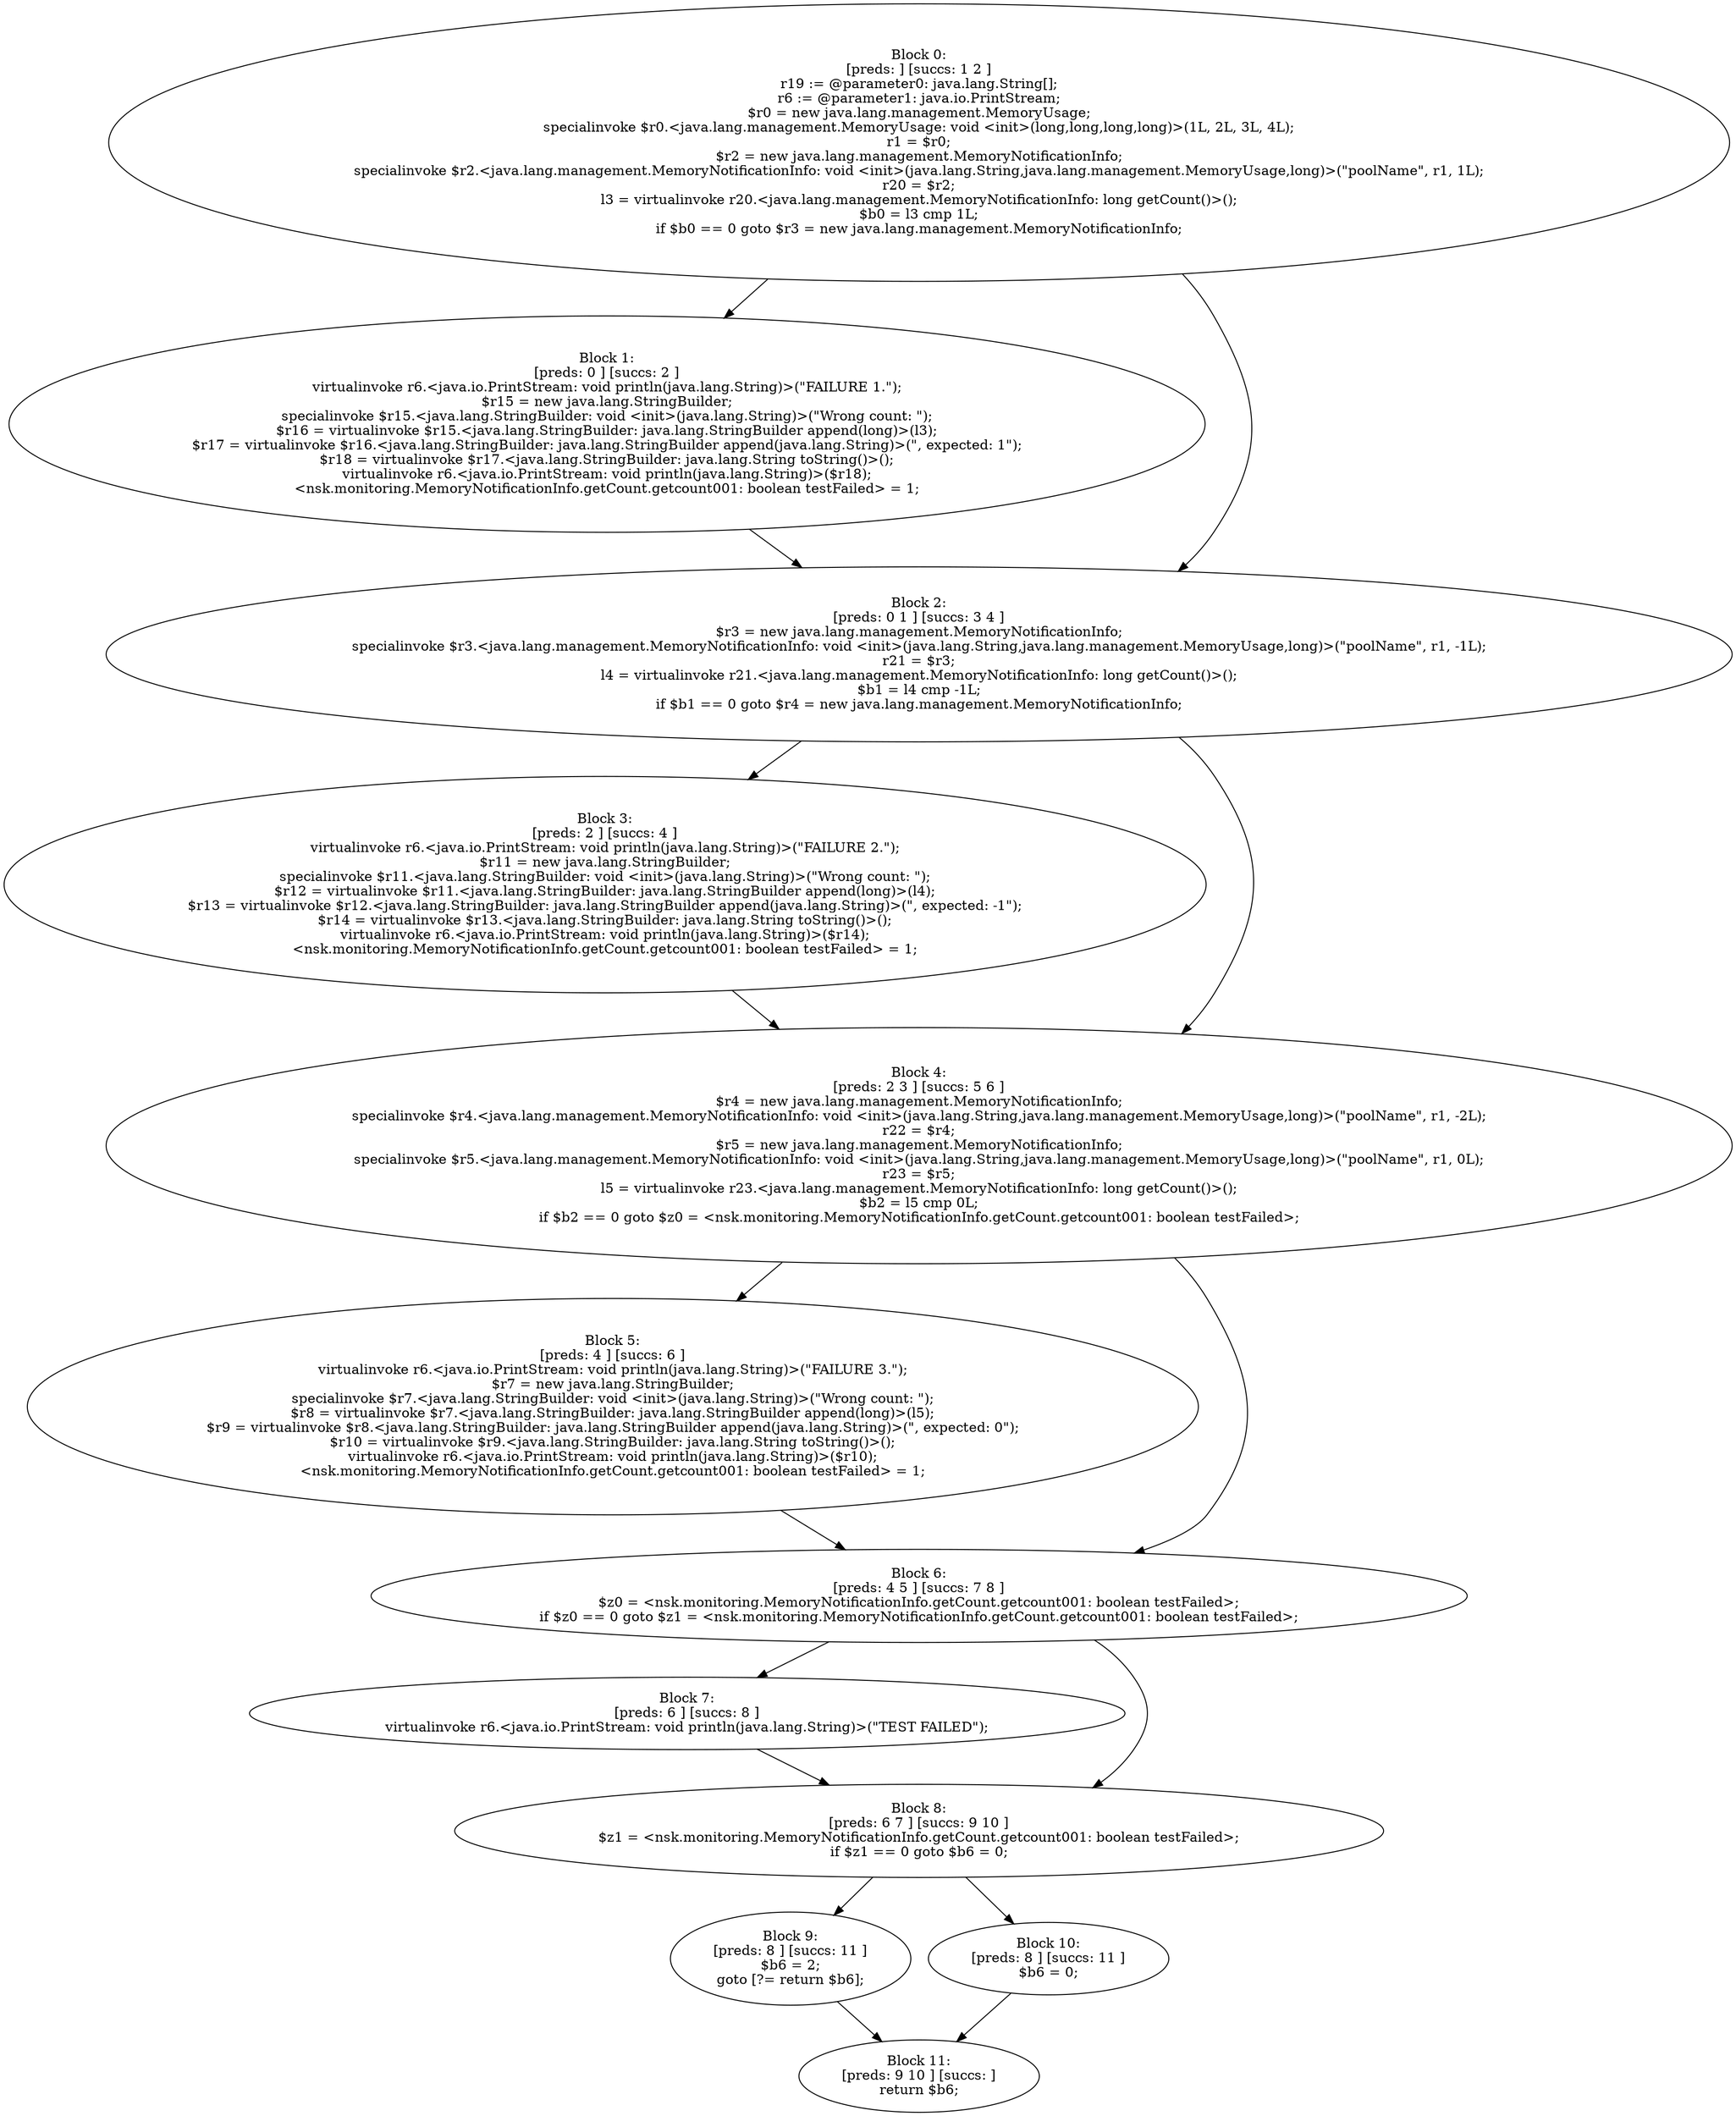 digraph "unitGraph" {
    "Block 0:
[preds: ] [succs: 1 2 ]
r19 := @parameter0: java.lang.String[];
r6 := @parameter1: java.io.PrintStream;
$r0 = new java.lang.management.MemoryUsage;
specialinvoke $r0.<java.lang.management.MemoryUsage: void <init>(long,long,long,long)>(1L, 2L, 3L, 4L);
r1 = $r0;
$r2 = new java.lang.management.MemoryNotificationInfo;
specialinvoke $r2.<java.lang.management.MemoryNotificationInfo: void <init>(java.lang.String,java.lang.management.MemoryUsage,long)>(\"poolName\", r1, 1L);
r20 = $r2;
l3 = virtualinvoke r20.<java.lang.management.MemoryNotificationInfo: long getCount()>();
$b0 = l3 cmp 1L;
if $b0 == 0 goto $r3 = new java.lang.management.MemoryNotificationInfo;
"
    "Block 1:
[preds: 0 ] [succs: 2 ]
virtualinvoke r6.<java.io.PrintStream: void println(java.lang.String)>(\"FAILURE 1.\");
$r15 = new java.lang.StringBuilder;
specialinvoke $r15.<java.lang.StringBuilder: void <init>(java.lang.String)>(\"Wrong count: \");
$r16 = virtualinvoke $r15.<java.lang.StringBuilder: java.lang.StringBuilder append(long)>(l3);
$r17 = virtualinvoke $r16.<java.lang.StringBuilder: java.lang.StringBuilder append(java.lang.String)>(\", expected: 1\");
$r18 = virtualinvoke $r17.<java.lang.StringBuilder: java.lang.String toString()>();
virtualinvoke r6.<java.io.PrintStream: void println(java.lang.String)>($r18);
<nsk.monitoring.MemoryNotificationInfo.getCount.getcount001: boolean testFailed> = 1;
"
    "Block 2:
[preds: 0 1 ] [succs: 3 4 ]
$r3 = new java.lang.management.MemoryNotificationInfo;
specialinvoke $r3.<java.lang.management.MemoryNotificationInfo: void <init>(java.lang.String,java.lang.management.MemoryUsage,long)>(\"poolName\", r1, -1L);
r21 = $r3;
l4 = virtualinvoke r21.<java.lang.management.MemoryNotificationInfo: long getCount()>();
$b1 = l4 cmp -1L;
if $b1 == 0 goto $r4 = new java.lang.management.MemoryNotificationInfo;
"
    "Block 3:
[preds: 2 ] [succs: 4 ]
virtualinvoke r6.<java.io.PrintStream: void println(java.lang.String)>(\"FAILURE 2.\");
$r11 = new java.lang.StringBuilder;
specialinvoke $r11.<java.lang.StringBuilder: void <init>(java.lang.String)>(\"Wrong count: \");
$r12 = virtualinvoke $r11.<java.lang.StringBuilder: java.lang.StringBuilder append(long)>(l4);
$r13 = virtualinvoke $r12.<java.lang.StringBuilder: java.lang.StringBuilder append(java.lang.String)>(\", expected: -1\");
$r14 = virtualinvoke $r13.<java.lang.StringBuilder: java.lang.String toString()>();
virtualinvoke r6.<java.io.PrintStream: void println(java.lang.String)>($r14);
<nsk.monitoring.MemoryNotificationInfo.getCount.getcount001: boolean testFailed> = 1;
"
    "Block 4:
[preds: 2 3 ] [succs: 5 6 ]
$r4 = new java.lang.management.MemoryNotificationInfo;
specialinvoke $r4.<java.lang.management.MemoryNotificationInfo: void <init>(java.lang.String,java.lang.management.MemoryUsage,long)>(\"poolName\", r1, -2L);
r22 = $r4;
$r5 = new java.lang.management.MemoryNotificationInfo;
specialinvoke $r5.<java.lang.management.MemoryNotificationInfo: void <init>(java.lang.String,java.lang.management.MemoryUsage,long)>(\"poolName\", r1, 0L);
r23 = $r5;
l5 = virtualinvoke r23.<java.lang.management.MemoryNotificationInfo: long getCount()>();
$b2 = l5 cmp 0L;
if $b2 == 0 goto $z0 = <nsk.monitoring.MemoryNotificationInfo.getCount.getcount001: boolean testFailed>;
"
    "Block 5:
[preds: 4 ] [succs: 6 ]
virtualinvoke r6.<java.io.PrintStream: void println(java.lang.String)>(\"FAILURE 3.\");
$r7 = new java.lang.StringBuilder;
specialinvoke $r7.<java.lang.StringBuilder: void <init>(java.lang.String)>(\"Wrong count: \");
$r8 = virtualinvoke $r7.<java.lang.StringBuilder: java.lang.StringBuilder append(long)>(l5);
$r9 = virtualinvoke $r8.<java.lang.StringBuilder: java.lang.StringBuilder append(java.lang.String)>(\", expected: 0\");
$r10 = virtualinvoke $r9.<java.lang.StringBuilder: java.lang.String toString()>();
virtualinvoke r6.<java.io.PrintStream: void println(java.lang.String)>($r10);
<nsk.monitoring.MemoryNotificationInfo.getCount.getcount001: boolean testFailed> = 1;
"
    "Block 6:
[preds: 4 5 ] [succs: 7 8 ]
$z0 = <nsk.monitoring.MemoryNotificationInfo.getCount.getcount001: boolean testFailed>;
if $z0 == 0 goto $z1 = <nsk.monitoring.MemoryNotificationInfo.getCount.getcount001: boolean testFailed>;
"
    "Block 7:
[preds: 6 ] [succs: 8 ]
virtualinvoke r6.<java.io.PrintStream: void println(java.lang.String)>(\"TEST FAILED\");
"
    "Block 8:
[preds: 6 7 ] [succs: 9 10 ]
$z1 = <nsk.monitoring.MemoryNotificationInfo.getCount.getcount001: boolean testFailed>;
if $z1 == 0 goto $b6 = 0;
"
    "Block 9:
[preds: 8 ] [succs: 11 ]
$b6 = 2;
goto [?= return $b6];
"
    "Block 10:
[preds: 8 ] [succs: 11 ]
$b6 = 0;
"
    "Block 11:
[preds: 9 10 ] [succs: ]
return $b6;
"
    "Block 0:
[preds: ] [succs: 1 2 ]
r19 := @parameter0: java.lang.String[];
r6 := @parameter1: java.io.PrintStream;
$r0 = new java.lang.management.MemoryUsage;
specialinvoke $r0.<java.lang.management.MemoryUsage: void <init>(long,long,long,long)>(1L, 2L, 3L, 4L);
r1 = $r0;
$r2 = new java.lang.management.MemoryNotificationInfo;
specialinvoke $r2.<java.lang.management.MemoryNotificationInfo: void <init>(java.lang.String,java.lang.management.MemoryUsage,long)>(\"poolName\", r1, 1L);
r20 = $r2;
l3 = virtualinvoke r20.<java.lang.management.MemoryNotificationInfo: long getCount()>();
$b0 = l3 cmp 1L;
if $b0 == 0 goto $r3 = new java.lang.management.MemoryNotificationInfo;
"->"Block 1:
[preds: 0 ] [succs: 2 ]
virtualinvoke r6.<java.io.PrintStream: void println(java.lang.String)>(\"FAILURE 1.\");
$r15 = new java.lang.StringBuilder;
specialinvoke $r15.<java.lang.StringBuilder: void <init>(java.lang.String)>(\"Wrong count: \");
$r16 = virtualinvoke $r15.<java.lang.StringBuilder: java.lang.StringBuilder append(long)>(l3);
$r17 = virtualinvoke $r16.<java.lang.StringBuilder: java.lang.StringBuilder append(java.lang.String)>(\", expected: 1\");
$r18 = virtualinvoke $r17.<java.lang.StringBuilder: java.lang.String toString()>();
virtualinvoke r6.<java.io.PrintStream: void println(java.lang.String)>($r18);
<nsk.monitoring.MemoryNotificationInfo.getCount.getcount001: boolean testFailed> = 1;
";
    "Block 0:
[preds: ] [succs: 1 2 ]
r19 := @parameter0: java.lang.String[];
r6 := @parameter1: java.io.PrintStream;
$r0 = new java.lang.management.MemoryUsage;
specialinvoke $r0.<java.lang.management.MemoryUsage: void <init>(long,long,long,long)>(1L, 2L, 3L, 4L);
r1 = $r0;
$r2 = new java.lang.management.MemoryNotificationInfo;
specialinvoke $r2.<java.lang.management.MemoryNotificationInfo: void <init>(java.lang.String,java.lang.management.MemoryUsage,long)>(\"poolName\", r1, 1L);
r20 = $r2;
l3 = virtualinvoke r20.<java.lang.management.MemoryNotificationInfo: long getCount()>();
$b0 = l3 cmp 1L;
if $b0 == 0 goto $r3 = new java.lang.management.MemoryNotificationInfo;
"->"Block 2:
[preds: 0 1 ] [succs: 3 4 ]
$r3 = new java.lang.management.MemoryNotificationInfo;
specialinvoke $r3.<java.lang.management.MemoryNotificationInfo: void <init>(java.lang.String,java.lang.management.MemoryUsage,long)>(\"poolName\", r1, -1L);
r21 = $r3;
l4 = virtualinvoke r21.<java.lang.management.MemoryNotificationInfo: long getCount()>();
$b1 = l4 cmp -1L;
if $b1 == 0 goto $r4 = new java.lang.management.MemoryNotificationInfo;
";
    "Block 1:
[preds: 0 ] [succs: 2 ]
virtualinvoke r6.<java.io.PrintStream: void println(java.lang.String)>(\"FAILURE 1.\");
$r15 = new java.lang.StringBuilder;
specialinvoke $r15.<java.lang.StringBuilder: void <init>(java.lang.String)>(\"Wrong count: \");
$r16 = virtualinvoke $r15.<java.lang.StringBuilder: java.lang.StringBuilder append(long)>(l3);
$r17 = virtualinvoke $r16.<java.lang.StringBuilder: java.lang.StringBuilder append(java.lang.String)>(\", expected: 1\");
$r18 = virtualinvoke $r17.<java.lang.StringBuilder: java.lang.String toString()>();
virtualinvoke r6.<java.io.PrintStream: void println(java.lang.String)>($r18);
<nsk.monitoring.MemoryNotificationInfo.getCount.getcount001: boolean testFailed> = 1;
"->"Block 2:
[preds: 0 1 ] [succs: 3 4 ]
$r3 = new java.lang.management.MemoryNotificationInfo;
specialinvoke $r3.<java.lang.management.MemoryNotificationInfo: void <init>(java.lang.String,java.lang.management.MemoryUsage,long)>(\"poolName\", r1, -1L);
r21 = $r3;
l4 = virtualinvoke r21.<java.lang.management.MemoryNotificationInfo: long getCount()>();
$b1 = l4 cmp -1L;
if $b1 == 0 goto $r4 = new java.lang.management.MemoryNotificationInfo;
";
    "Block 2:
[preds: 0 1 ] [succs: 3 4 ]
$r3 = new java.lang.management.MemoryNotificationInfo;
specialinvoke $r3.<java.lang.management.MemoryNotificationInfo: void <init>(java.lang.String,java.lang.management.MemoryUsage,long)>(\"poolName\", r1, -1L);
r21 = $r3;
l4 = virtualinvoke r21.<java.lang.management.MemoryNotificationInfo: long getCount()>();
$b1 = l4 cmp -1L;
if $b1 == 0 goto $r4 = new java.lang.management.MemoryNotificationInfo;
"->"Block 3:
[preds: 2 ] [succs: 4 ]
virtualinvoke r6.<java.io.PrintStream: void println(java.lang.String)>(\"FAILURE 2.\");
$r11 = new java.lang.StringBuilder;
specialinvoke $r11.<java.lang.StringBuilder: void <init>(java.lang.String)>(\"Wrong count: \");
$r12 = virtualinvoke $r11.<java.lang.StringBuilder: java.lang.StringBuilder append(long)>(l4);
$r13 = virtualinvoke $r12.<java.lang.StringBuilder: java.lang.StringBuilder append(java.lang.String)>(\", expected: -1\");
$r14 = virtualinvoke $r13.<java.lang.StringBuilder: java.lang.String toString()>();
virtualinvoke r6.<java.io.PrintStream: void println(java.lang.String)>($r14);
<nsk.monitoring.MemoryNotificationInfo.getCount.getcount001: boolean testFailed> = 1;
";
    "Block 2:
[preds: 0 1 ] [succs: 3 4 ]
$r3 = new java.lang.management.MemoryNotificationInfo;
specialinvoke $r3.<java.lang.management.MemoryNotificationInfo: void <init>(java.lang.String,java.lang.management.MemoryUsage,long)>(\"poolName\", r1, -1L);
r21 = $r3;
l4 = virtualinvoke r21.<java.lang.management.MemoryNotificationInfo: long getCount()>();
$b1 = l4 cmp -1L;
if $b1 == 0 goto $r4 = new java.lang.management.MemoryNotificationInfo;
"->"Block 4:
[preds: 2 3 ] [succs: 5 6 ]
$r4 = new java.lang.management.MemoryNotificationInfo;
specialinvoke $r4.<java.lang.management.MemoryNotificationInfo: void <init>(java.lang.String,java.lang.management.MemoryUsage,long)>(\"poolName\", r1, -2L);
r22 = $r4;
$r5 = new java.lang.management.MemoryNotificationInfo;
specialinvoke $r5.<java.lang.management.MemoryNotificationInfo: void <init>(java.lang.String,java.lang.management.MemoryUsage,long)>(\"poolName\", r1, 0L);
r23 = $r5;
l5 = virtualinvoke r23.<java.lang.management.MemoryNotificationInfo: long getCount()>();
$b2 = l5 cmp 0L;
if $b2 == 0 goto $z0 = <nsk.monitoring.MemoryNotificationInfo.getCount.getcount001: boolean testFailed>;
";
    "Block 3:
[preds: 2 ] [succs: 4 ]
virtualinvoke r6.<java.io.PrintStream: void println(java.lang.String)>(\"FAILURE 2.\");
$r11 = new java.lang.StringBuilder;
specialinvoke $r11.<java.lang.StringBuilder: void <init>(java.lang.String)>(\"Wrong count: \");
$r12 = virtualinvoke $r11.<java.lang.StringBuilder: java.lang.StringBuilder append(long)>(l4);
$r13 = virtualinvoke $r12.<java.lang.StringBuilder: java.lang.StringBuilder append(java.lang.String)>(\", expected: -1\");
$r14 = virtualinvoke $r13.<java.lang.StringBuilder: java.lang.String toString()>();
virtualinvoke r6.<java.io.PrintStream: void println(java.lang.String)>($r14);
<nsk.monitoring.MemoryNotificationInfo.getCount.getcount001: boolean testFailed> = 1;
"->"Block 4:
[preds: 2 3 ] [succs: 5 6 ]
$r4 = new java.lang.management.MemoryNotificationInfo;
specialinvoke $r4.<java.lang.management.MemoryNotificationInfo: void <init>(java.lang.String,java.lang.management.MemoryUsage,long)>(\"poolName\", r1, -2L);
r22 = $r4;
$r5 = new java.lang.management.MemoryNotificationInfo;
specialinvoke $r5.<java.lang.management.MemoryNotificationInfo: void <init>(java.lang.String,java.lang.management.MemoryUsage,long)>(\"poolName\", r1, 0L);
r23 = $r5;
l5 = virtualinvoke r23.<java.lang.management.MemoryNotificationInfo: long getCount()>();
$b2 = l5 cmp 0L;
if $b2 == 0 goto $z0 = <nsk.monitoring.MemoryNotificationInfo.getCount.getcount001: boolean testFailed>;
";
    "Block 4:
[preds: 2 3 ] [succs: 5 6 ]
$r4 = new java.lang.management.MemoryNotificationInfo;
specialinvoke $r4.<java.lang.management.MemoryNotificationInfo: void <init>(java.lang.String,java.lang.management.MemoryUsage,long)>(\"poolName\", r1, -2L);
r22 = $r4;
$r5 = new java.lang.management.MemoryNotificationInfo;
specialinvoke $r5.<java.lang.management.MemoryNotificationInfo: void <init>(java.lang.String,java.lang.management.MemoryUsage,long)>(\"poolName\", r1, 0L);
r23 = $r5;
l5 = virtualinvoke r23.<java.lang.management.MemoryNotificationInfo: long getCount()>();
$b2 = l5 cmp 0L;
if $b2 == 0 goto $z0 = <nsk.monitoring.MemoryNotificationInfo.getCount.getcount001: boolean testFailed>;
"->"Block 5:
[preds: 4 ] [succs: 6 ]
virtualinvoke r6.<java.io.PrintStream: void println(java.lang.String)>(\"FAILURE 3.\");
$r7 = new java.lang.StringBuilder;
specialinvoke $r7.<java.lang.StringBuilder: void <init>(java.lang.String)>(\"Wrong count: \");
$r8 = virtualinvoke $r7.<java.lang.StringBuilder: java.lang.StringBuilder append(long)>(l5);
$r9 = virtualinvoke $r8.<java.lang.StringBuilder: java.lang.StringBuilder append(java.lang.String)>(\", expected: 0\");
$r10 = virtualinvoke $r9.<java.lang.StringBuilder: java.lang.String toString()>();
virtualinvoke r6.<java.io.PrintStream: void println(java.lang.String)>($r10);
<nsk.monitoring.MemoryNotificationInfo.getCount.getcount001: boolean testFailed> = 1;
";
    "Block 4:
[preds: 2 3 ] [succs: 5 6 ]
$r4 = new java.lang.management.MemoryNotificationInfo;
specialinvoke $r4.<java.lang.management.MemoryNotificationInfo: void <init>(java.lang.String,java.lang.management.MemoryUsage,long)>(\"poolName\", r1, -2L);
r22 = $r4;
$r5 = new java.lang.management.MemoryNotificationInfo;
specialinvoke $r5.<java.lang.management.MemoryNotificationInfo: void <init>(java.lang.String,java.lang.management.MemoryUsage,long)>(\"poolName\", r1, 0L);
r23 = $r5;
l5 = virtualinvoke r23.<java.lang.management.MemoryNotificationInfo: long getCount()>();
$b2 = l5 cmp 0L;
if $b2 == 0 goto $z0 = <nsk.monitoring.MemoryNotificationInfo.getCount.getcount001: boolean testFailed>;
"->"Block 6:
[preds: 4 5 ] [succs: 7 8 ]
$z0 = <nsk.monitoring.MemoryNotificationInfo.getCount.getcount001: boolean testFailed>;
if $z0 == 0 goto $z1 = <nsk.monitoring.MemoryNotificationInfo.getCount.getcount001: boolean testFailed>;
";
    "Block 5:
[preds: 4 ] [succs: 6 ]
virtualinvoke r6.<java.io.PrintStream: void println(java.lang.String)>(\"FAILURE 3.\");
$r7 = new java.lang.StringBuilder;
specialinvoke $r7.<java.lang.StringBuilder: void <init>(java.lang.String)>(\"Wrong count: \");
$r8 = virtualinvoke $r7.<java.lang.StringBuilder: java.lang.StringBuilder append(long)>(l5);
$r9 = virtualinvoke $r8.<java.lang.StringBuilder: java.lang.StringBuilder append(java.lang.String)>(\", expected: 0\");
$r10 = virtualinvoke $r9.<java.lang.StringBuilder: java.lang.String toString()>();
virtualinvoke r6.<java.io.PrintStream: void println(java.lang.String)>($r10);
<nsk.monitoring.MemoryNotificationInfo.getCount.getcount001: boolean testFailed> = 1;
"->"Block 6:
[preds: 4 5 ] [succs: 7 8 ]
$z0 = <nsk.monitoring.MemoryNotificationInfo.getCount.getcount001: boolean testFailed>;
if $z0 == 0 goto $z1 = <nsk.monitoring.MemoryNotificationInfo.getCount.getcount001: boolean testFailed>;
";
    "Block 6:
[preds: 4 5 ] [succs: 7 8 ]
$z0 = <nsk.monitoring.MemoryNotificationInfo.getCount.getcount001: boolean testFailed>;
if $z0 == 0 goto $z1 = <nsk.monitoring.MemoryNotificationInfo.getCount.getcount001: boolean testFailed>;
"->"Block 7:
[preds: 6 ] [succs: 8 ]
virtualinvoke r6.<java.io.PrintStream: void println(java.lang.String)>(\"TEST FAILED\");
";
    "Block 6:
[preds: 4 5 ] [succs: 7 8 ]
$z0 = <nsk.monitoring.MemoryNotificationInfo.getCount.getcount001: boolean testFailed>;
if $z0 == 0 goto $z1 = <nsk.monitoring.MemoryNotificationInfo.getCount.getcount001: boolean testFailed>;
"->"Block 8:
[preds: 6 7 ] [succs: 9 10 ]
$z1 = <nsk.monitoring.MemoryNotificationInfo.getCount.getcount001: boolean testFailed>;
if $z1 == 0 goto $b6 = 0;
";
    "Block 7:
[preds: 6 ] [succs: 8 ]
virtualinvoke r6.<java.io.PrintStream: void println(java.lang.String)>(\"TEST FAILED\");
"->"Block 8:
[preds: 6 7 ] [succs: 9 10 ]
$z1 = <nsk.monitoring.MemoryNotificationInfo.getCount.getcount001: boolean testFailed>;
if $z1 == 0 goto $b6 = 0;
";
    "Block 8:
[preds: 6 7 ] [succs: 9 10 ]
$z1 = <nsk.monitoring.MemoryNotificationInfo.getCount.getcount001: boolean testFailed>;
if $z1 == 0 goto $b6 = 0;
"->"Block 9:
[preds: 8 ] [succs: 11 ]
$b6 = 2;
goto [?= return $b6];
";
    "Block 8:
[preds: 6 7 ] [succs: 9 10 ]
$z1 = <nsk.monitoring.MemoryNotificationInfo.getCount.getcount001: boolean testFailed>;
if $z1 == 0 goto $b6 = 0;
"->"Block 10:
[preds: 8 ] [succs: 11 ]
$b6 = 0;
";
    "Block 9:
[preds: 8 ] [succs: 11 ]
$b6 = 2;
goto [?= return $b6];
"->"Block 11:
[preds: 9 10 ] [succs: ]
return $b6;
";
    "Block 10:
[preds: 8 ] [succs: 11 ]
$b6 = 0;
"->"Block 11:
[preds: 9 10 ] [succs: ]
return $b6;
";
}
